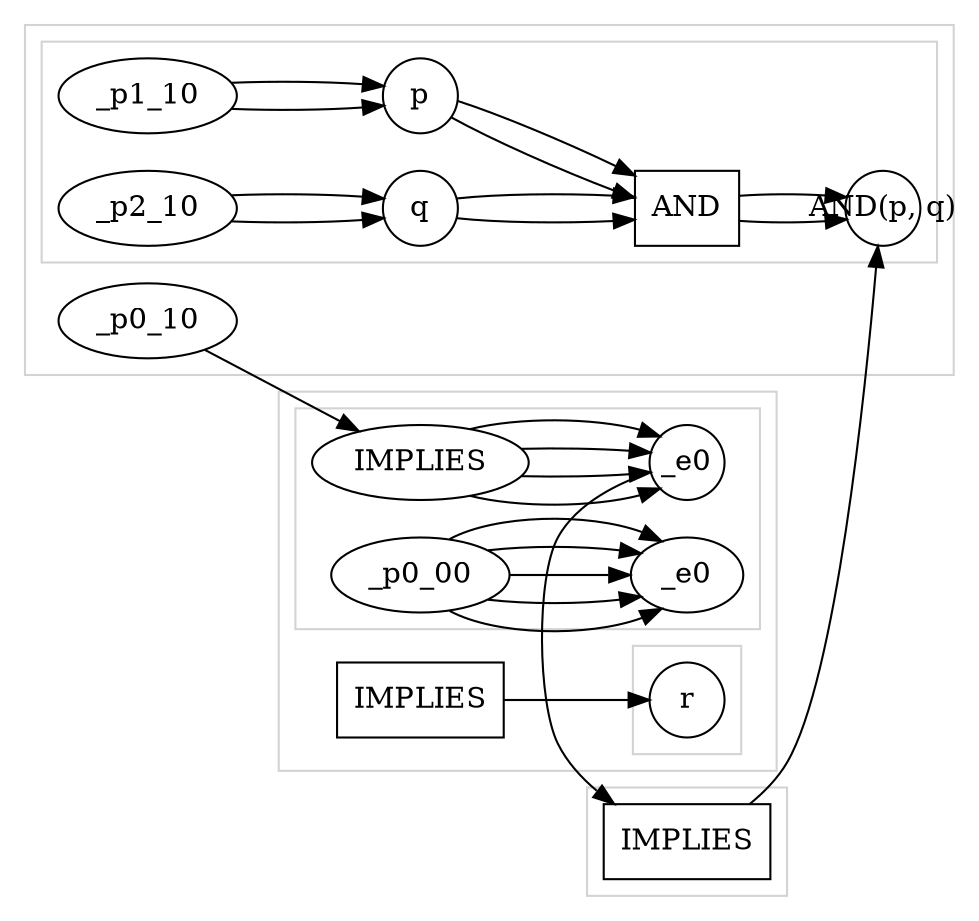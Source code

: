 digraph G {
  rankdir="LR";

  subgraph cluster_0 {
    color=lightgray ;

    subgraph transitions {
      node [shape=rect,height=.5,width=.5];
      _t0_0 [label="IMPLIES"] ;
    } 

    subgraph cluster0_0 {
      color=lightgray ;

      subgraph place {
        node [shape=circle,fixedsize=true,width=.5];
        _p0_01 [label="r"] ;
      } 
    }

    subgraph cluster0_1 {
      color=lightgray ;

      subgraph place {
        node [shape=circle,fixedsize=true,width=.5];
        _p0_20 [label="_e0"] ;
      } 

      _t0_1 -> _p0_20 [] ;
      _p0_00 -> _p0_11 [] ;
    }

    subgraph cluster0_2 {
      color=lightgray ;

      subgraph place {
        node [shape=circle,fixedsize=true,width=.5];
        _p0_11 [label="_e0"] ;
      } 

      _p0_00 -> _p0_11 [] ;
    }

    _p0_00 -> _p0_11 [] ;
    _t0_0 -> _p0_01 [] ;
  }

  subgraph cluster_1 {
    color=lightgray ;

    subgraph transitions {
      node [shape=rect,height=.5,width=.5];
      _t0_1 [label="IMPLIES"] ;
    } 

    subgraph cluster1_0 {
      color=lightgray ;

      subgraph place {
        node [shape=circle,fixedsize=true,width=.5];
        _p0_21 [label="AND(p, q)"] ;
        _p1_21 [label="p"] ;
        _p2_21 [label="q"] ;
      } 

      subgraph transitions {
        node [shape=rect,height=.5,width=.5];
        _t0_21 [label="AND"] ;
      } 

      _t0_21 -> _p0_21 [] ;
      _p1_21 -> _t0_21 [] ;
      _p2_21 -> _t0_21 [] ;
      _p1_10 -> _p1_21 [] ;
      _p2_10 -> _p2_21 [] ;
    }

    subgraph cluster1_1 {
      color=lightgray ;

      subgraph place {
        node [shape=circle,fixedsize=true,width=.5];
        _p0_20 [label="_e0"] ;
      } 

      _t0_1 -> _p0_20 [] ;
      _p0_00 -> _p0_11 [] ;
    }

    _p0_10 -> _t0_1 [] ;
    _t0_1 -> _p0_20 [] ;
  }

  subgraph cluster_2 {
    color=lightgray ;

    subgraph transitions {
      node [shape=rect,height=.5,width=.5];
      _t0_2 [label="IMPLIES"] ;
    } 

    subgraph cluster2_0 {
      color=lightgray ;

      subgraph place {
        node [shape=circle,fixedsize=true,width=.5];
        _p0_20 [label="_e0"] ;
      } 

      _t0_1 -> _p0_20 [] ;
      _p0_00 -> _p0_11 [] ;
    }

    subgraph cluster2_1 {
      color=lightgray ;

      subgraph place {
        node [shape=circle,fixedsize=true,width=.5];
        _p0_21 [label="AND(p, q)"] ;
        _p1_21 [label="p"] ;
        _p2_21 [label="q"] ;
      } 

      subgraph transitions {
        node [shape=rect,height=.5,width=.5];
        _t0_21 [label="AND"] ;
      } 

      _t0_21 -> _p0_21 [] ;
      _p1_21 -> _t0_21 [] ;
      _p2_21 -> _t0_21 [] ;
      _p1_10 -> _p1_21 [] ;
      _p2_10 -> _p2_21 [] ;
    }

    _p0_20 -> _t0_2 [] ;
    _t0_2 -> _p0_21 [] ;
  }
}

